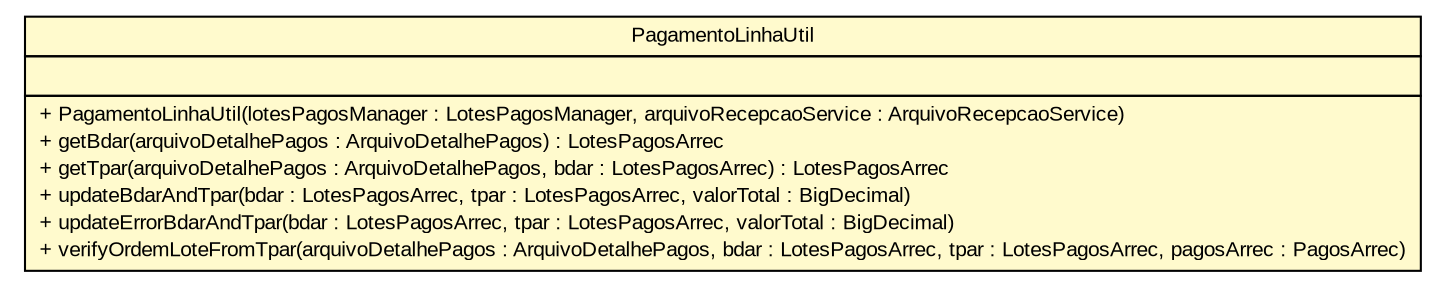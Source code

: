 #!/usr/local/bin/dot
#
# Class diagram 
# Generated by UMLGraph version R5_6 (http://www.umlgraph.org/)
#

digraph G {
	edge [fontname="arial",fontsize=10,labelfontname="arial",labelfontsize=10];
	node [fontname="arial",fontsize=10,shape=plaintext];
	nodesep=0.25;
	ranksep=0.5;
	// br.gov.to.sefaz.arr.processamento.process.content.util.PagamentoLinhaUtil
	c523390 [label=<<table title="br.gov.to.sefaz.arr.processamento.process.content.util.PagamentoLinhaUtil" border="0" cellborder="1" cellspacing="0" cellpadding="2" port="p" bgcolor="lemonChiffon" href="./PagamentoLinhaUtil.html">
		<tr><td><table border="0" cellspacing="0" cellpadding="1">
<tr><td align="center" balign="center"> PagamentoLinhaUtil </td></tr>
		</table></td></tr>
		<tr><td><table border="0" cellspacing="0" cellpadding="1">
<tr><td align="left" balign="left">  </td></tr>
		</table></td></tr>
		<tr><td><table border="0" cellspacing="0" cellpadding="1">
<tr><td align="left" balign="left"> + PagamentoLinhaUtil(lotesPagosManager : LotesPagosManager, arquivoRecepcaoService : ArquivoRecepcaoService) </td></tr>
<tr><td align="left" balign="left"> + getBdar(arquivoDetalhePagos : ArquivoDetalhePagos) : LotesPagosArrec </td></tr>
<tr><td align="left" balign="left"> + getTpar(arquivoDetalhePagos : ArquivoDetalhePagos, bdar : LotesPagosArrec) : LotesPagosArrec </td></tr>
<tr><td align="left" balign="left"> + updateBdarAndTpar(bdar : LotesPagosArrec, tpar : LotesPagosArrec, valorTotal : BigDecimal) </td></tr>
<tr><td align="left" balign="left"> + updateErrorBdarAndTpar(bdar : LotesPagosArrec, tpar : LotesPagosArrec, valorTotal : BigDecimal) </td></tr>
<tr><td align="left" balign="left"> + verifyOrdemLoteFromTpar(arquivoDetalhePagos : ArquivoDetalhePagos, bdar : LotesPagosArrec, tpar : LotesPagosArrec, pagosArrec : PagosArrec) </td></tr>
		</table></td></tr>
		</table>>, URL="./PagamentoLinhaUtil.html", fontname="arial", fontcolor="black", fontsize=10.0];
}

